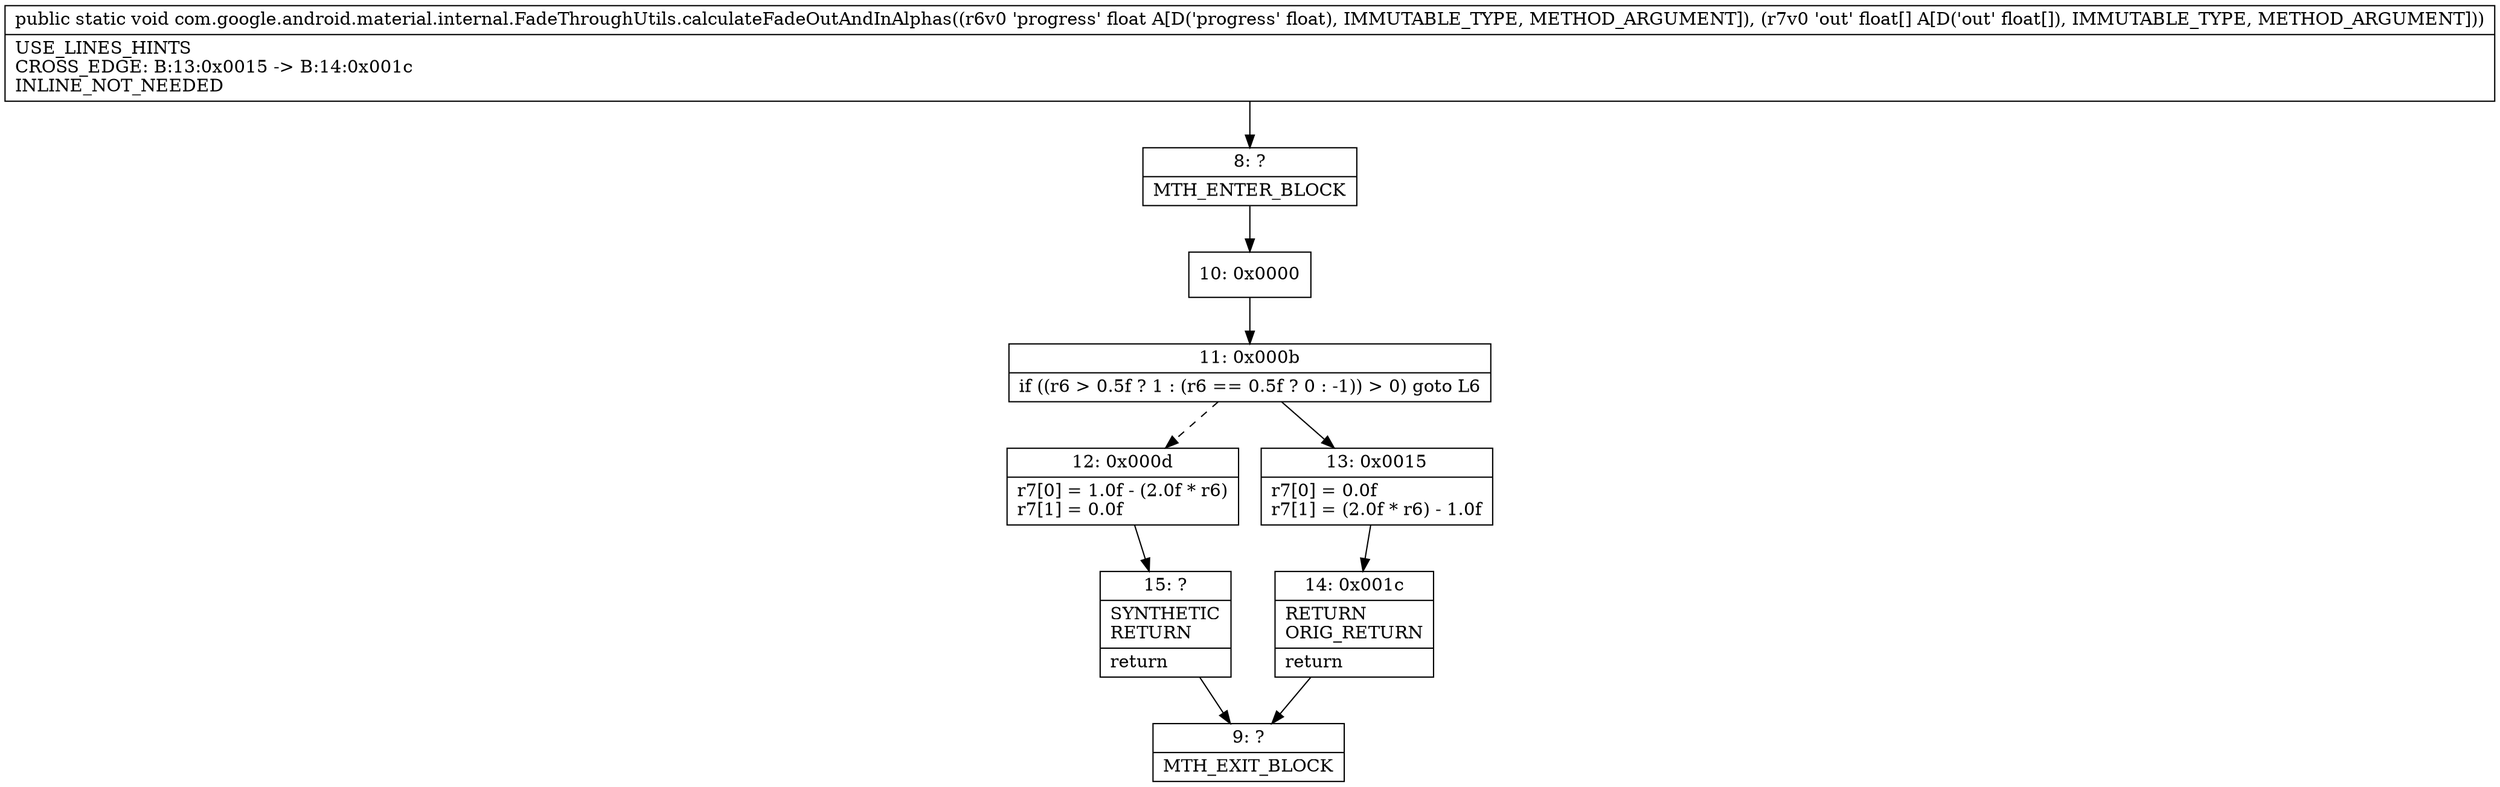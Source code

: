 digraph "CFG forcom.google.android.material.internal.FadeThroughUtils.calculateFadeOutAndInAlphas(F[F)V" {
Node_8 [shape=record,label="{8\:\ ?|MTH_ENTER_BLOCK\l}"];
Node_10 [shape=record,label="{10\:\ 0x0000}"];
Node_11 [shape=record,label="{11\:\ 0x000b|if ((r6 \> 0.5f ? 1 : (r6 == 0.5f ? 0 : \-1)) \> 0) goto L6\l}"];
Node_12 [shape=record,label="{12\:\ 0x000d|r7[0] = 1.0f \- (2.0f * r6)\lr7[1] = 0.0f\l}"];
Node_15 [shape=record,label="{15\:\ ?|SYNTHETIC\lRETURN\l|return\l}"];
Node_9 [shape=record,label="{9\:\ ?|MTH_EXIT_BLOCK\l}"];
Node_13 [shape=record,label="{13\:\ 0x0015|r7[0] = 0.0f\lr7[1] = (2.0f * r6) \- 1.0f\l}"];
Node_14 [shape=record,label="{14\:\ 0x001c|RETURN\lORIG_RETURN\l|return\l}"];
MethodNode[shape=record,label="{public static void com.google.android.material.internal.FadeThroughUtils.calculateFadeOutAndInAlphas((r6v0 'progress' float A[D('progress' float), IMMUTABLE_TYPE, METHOD_ARGUMENT]), (r7v0 'out' float[] A[D('out' float[]), IMMUTABLE_TYPE, METHOD_ARGUMENT]))  | USE_LINES_HINTS\lCROSS_EDGE: B:13:0x0015 \-\> B:14:0x001c\lINLINE_NOT_NEEDED\l}"];
MethodNode -> Node_8;Node_8 -> Node_10;
Node_10 -> Node_11;
Node_11 -> Node_12[style=dashed];
Node_11 -> Node_13;
Node_12 -> Node_15;
Node_15 -> Node_9;
Node_13 -> Node_14;
Node_14 -> Node_9;
}

